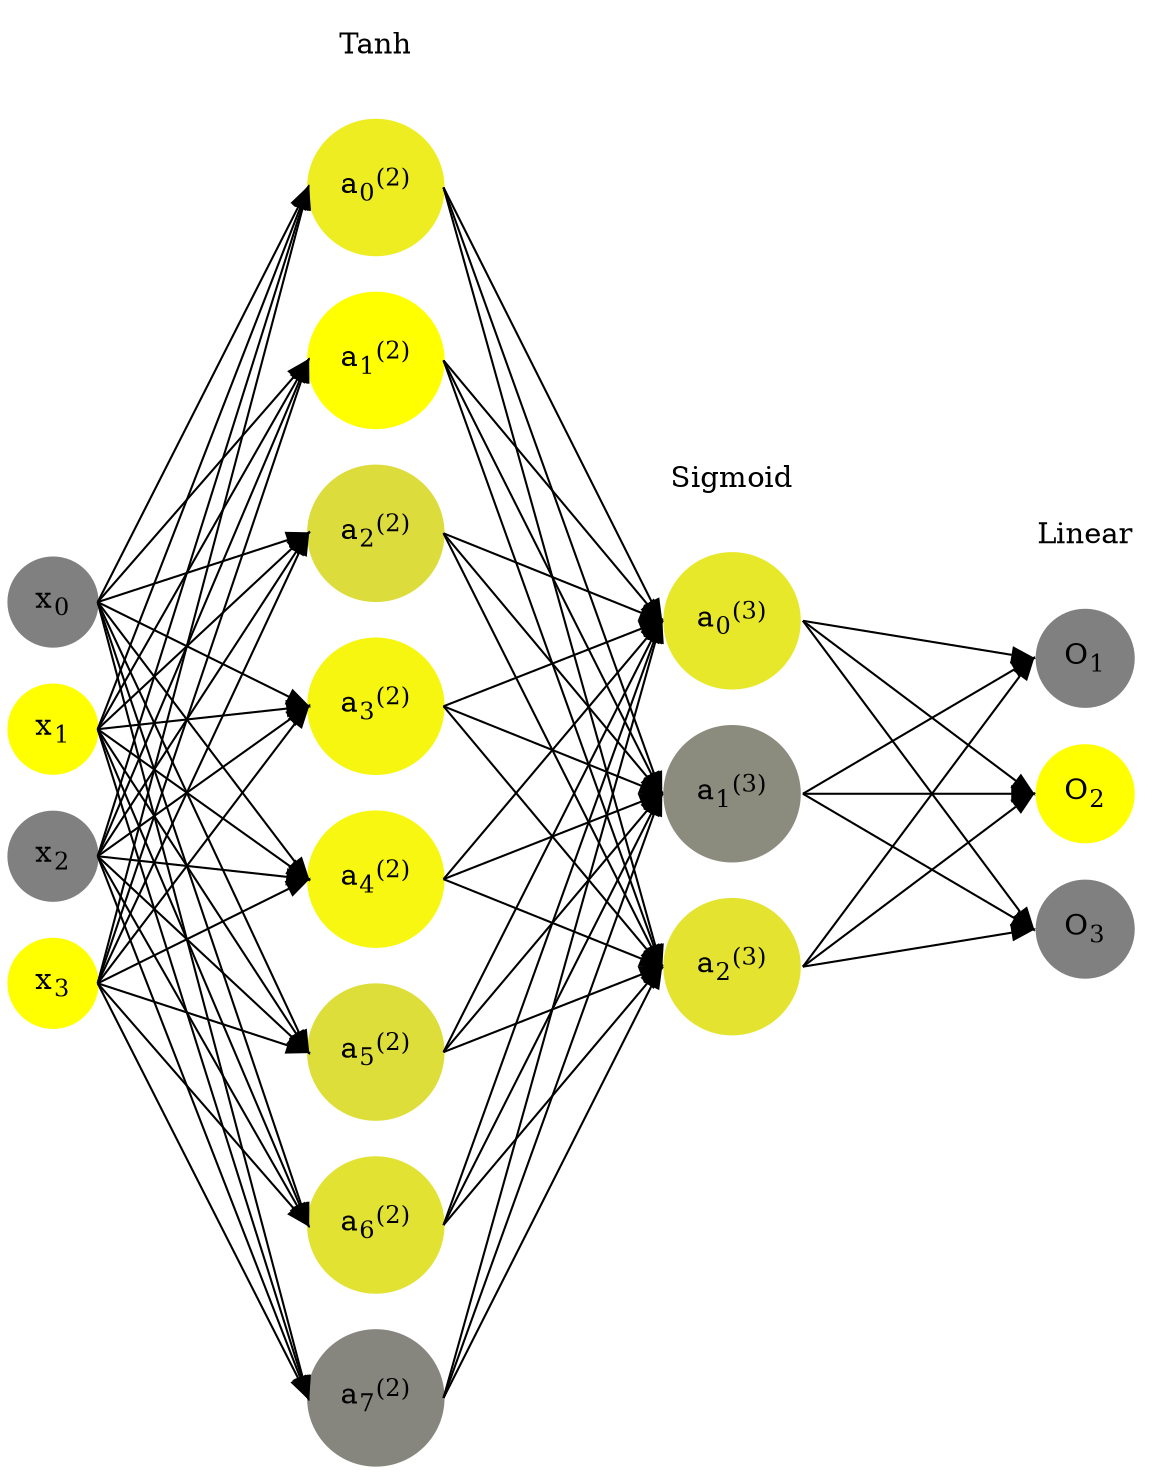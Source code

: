 digraph G {
	rankdir = LR;
	splines=false;
	edge[style=invis];
	ranksep= 1.4;
	{
	node [shape=circle, color="0.1667, 0.0, 0.5", style=filled, fillcolor="0.1667, 0.0, 0.5"];
	x0 [label=<x<sub>0</sub>>];
	}
	{
	node [shape=circle, color="0.1667, 1.0, 1.0", style=filled, fillcolor="0.1667, 1.0, 1.0"];
	x1 [label=<x<sub>1</sub>>];
	}
	{
	node [shape=circle, color="0.1667, 0.0, 0.5", style=filled, fillcolor="0.1667, 0.0, 0.5"];
	x2 [label=<x<sub>2</sub>>];
	}
	{
	node [shape=circle, color="0.1667, 1.0, 1.0", style=filled, fillcolor="0.1667, 1.0, 1.0"];
	x3 [label=<x<sub>3</sub>>];
	}
	{
	node [shape=circle, color="0.1667, 0.857392, 0.928696", style=filled, fillcolor="0.1667, 0.857392, 0.928696"];
	a02 [label=<a<sub>0</sub><sup>(2)</sup>>];
	}
	{
	node [shape=circle, color="0.1667, 0.999656, 0.999828", style=filled, fillcolor="0.1667, 0.999656, 0.999828"];
	a12 [label=<a<sub>1</sub><sup>(2)</sup>>];
	}
	{
	node [shape=circle, color="0.1667, 0.725442, 0.862721", style=filled, fillcolor="0.1667, 0.725442, 0.862721"];
	a22 [label=<a<sub>2</sub><sup>(2)</sup>>];
	}
	{
	node [shape=circle, color="0.1667, 0.927621, 0.963810", style=filled, fillcolor="0.1667, 0.927621, 0.963810"];
	a32 [label=<a<sub>3</sub><sup>(2)</sup>>];
	}
	{
	node [shape=circle, color="0.1667, 0.930616, 0.965308", style=filled, fillcolor="0.1667, 0.930616, 0.965308"];
	a42 [label=<a<sub>4</sub><sup>(2)</sup>>];
	}
	{
	node [shape=circle, color="0.1667, 0.736694, 0.868347", style=filled, fillcolor="0.1667, 0.736694, 0.868347"];
	a52 [label=<a<sub>5</sub><sup>(2)</sup>>];
	}
	{
	node [shape=circle, color="0.1667, 0.772948, 0.886474", style=filled, fillcolor="0.1667, 0.772948, 0.886474"];
	a62 [label=<a<sub>6</sub><sup>(2)</sup>>];
	}
	{
	node [shape=circle, color="0.1667, 0.052568, 0.526284", style=filled, fillcolor="0.1667, 0.052568, 0.526284"];
	a72 [label=<a<sub>7</sub><sup>(2)</sup>>];
	}
	{
	node [shape=circle, color="0.1667, 0.816364, 0.908182", style=filled, fillcolor="0.1667, 0.816364, 0.908182"];
	a03 [label=<a<sub>0</sub><sup>(3)</sup>>];
	}
	{
	node [shape=circle, color="0.1667, 0.093481, 0.546741", style=filled, fillcolor="0.1667, 0.093481, 0.546741"];
	a13 [label=<a<sub>1</sub><sup>(3)</sup>>];
	}
	{
	node [shape=circle, color="0.1667, 0.786549, 0.893274", style=filled, fillcolor="0.1667, 0.786549, 0.893274"];
	a23 [label=<a<sub>2</sub><sup>(3)</sup>>];
	}
	{
	node [shape=circle, color="0.1667, 0.0, 0.5", style=filled, fillcolor="0.1667, 0.0, 0.5"];
	O1 [label=<O<sub>1</sub>>];
	}
	{
	node [shape=circle, color="0.1667, 1.0, 1.0", style=filled, fillcolor="0.1667, 1.0, 1.0"];
	O2 [label=<O<sub>2</sub>>];
	}
	{
	node [shape=circle, color="0.1667, 0.0, 0.5", style=filled, fillcolor="0.1667, 0.0, 0.5"];
	O3 [label=<O<sub>3</sub>>];
	}
	{
	rank=same;
	x0->x1->x2->x3;
	}
	{
	rank=same;
	a02->a12->a22->a32->a42->a52->a62->a72;
	}
	{
	rank=same;
	a03->a13->a23;
	}
	{
	rank=same;
	O1->O2->O3;
	}
	l1 [shape=plaintext,label="Tanh"];
	l1->a02;
	{rank=same; l1;a02};
	l2 [shape=plaintext,label="Sigmoid"];
	l2->a03;
	{rank=same; l2;a03};
	l3 [shape=plaintext,label="Linear"];
	l3->O1;
	{rank=same; l3;O1};
edge[style=solid, tailport=e, headport=w];
	{x0;x1;x2;x3} -> {a02;a12;a22;a32;a42;a52;a62;a72};
	{a02;a12;a22;a32;a42;a52;a62;a72} -> {a03;a13;a23};
	{a03;a13;a23} -> {O1,O2,O3};
}